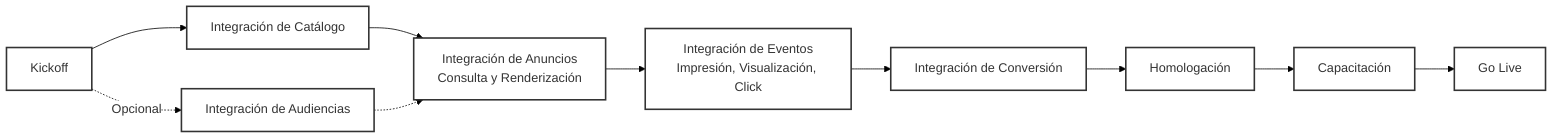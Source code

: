 %%{init: {'theme':'base', 'themeVariables': {'primaryColor':'#ffffff','primaryBorderColor':'#333','background':'#ffffff'}}}%%
graph LR
    Start[Kickoff]

    %% Fase 1: Integración de Catálogo
    Start --> CatalogIntegration[Integración de Catálogo]

    %% Integración Opcional de Audiencias
    Start -.->|Opcional| AudienceIntegration[Integración de Audiencias]

    %% Fase 2: Integración de Anuncios
    CatalogIntegration --> AdIntegration[Integración de Anuncios<br/>Consulta y Renderización]
    AudienceIntegration -.-> AdIntegration

    %% Fase 3: Integración de Eventos
    AdIntegration --> EventIntegration[Integración de Eventos<br/>Impresión, Visualización, Click]

    %% Fase 4: Integración de Conversión
    EventIntegration --> ConversionIntegration[Integración de Conversión]

    %% Fase 5: Homologación
    ConversionIntegration --> Homologation[Homologación]

    %% Fase 6: Capacitación
    Homologation --> Training[Capacitación]

    %% Fase 7: Go Live
    Training --> GoLive[Go Live]

    %% Estilos
    classDef default fill:#ffffff,stroke:#333,stroke-width:2px